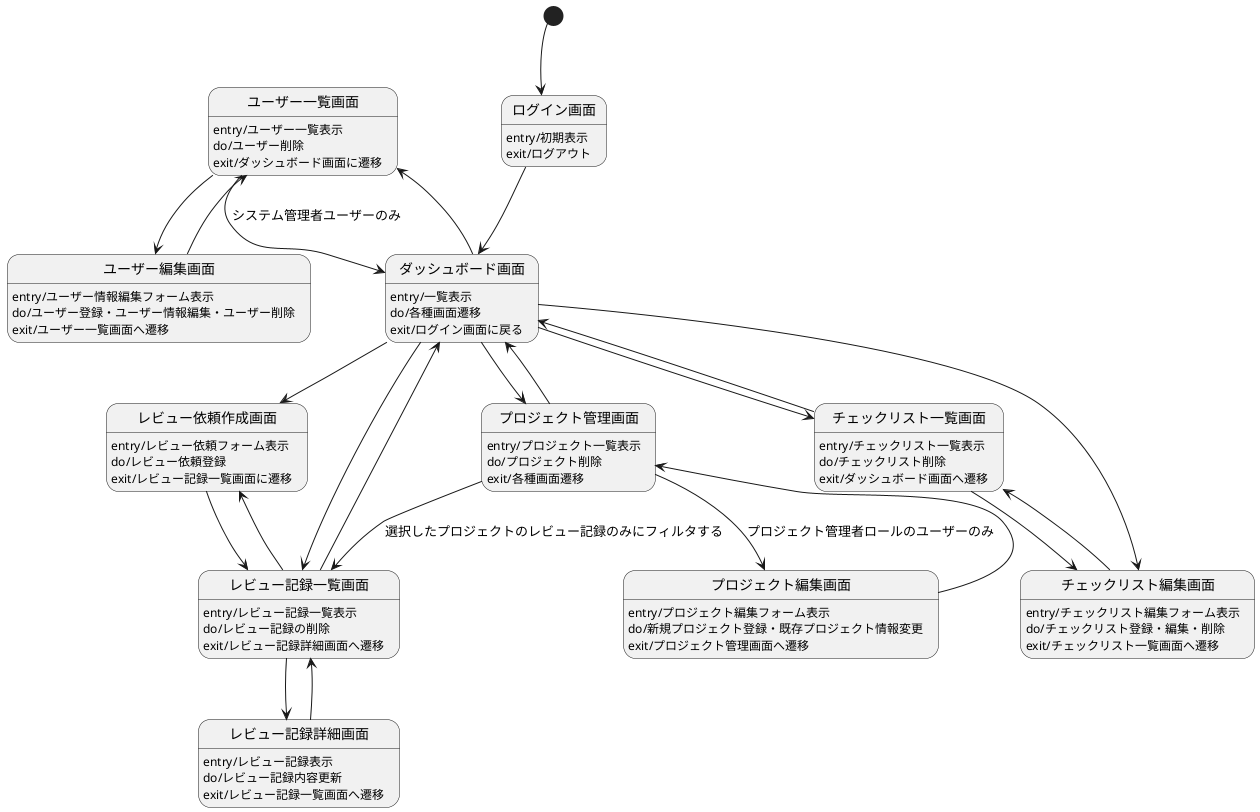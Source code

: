 @startuml

[*] --> ログイン画面
ログイン画面: entry/初期表示
ログイン画面: exit/ログアウト

ログイン画面 --> ダッシュボード画面

ダッシュボード画面: entry/一覧表示
ダッシュボード画面: do/各種画面遷移
ダッシュボード画面: exit/ログイン画面に戻る

ダッシュボード画面 --> レビュー依頼作成画面

レビュー依頼作成画面: entry/レビュー依頼フォーム表示
レビュー依頼作成画面: do/レビュー依頼登録
レビュー依頼作成画面: exit/レビュー記録一覧画面に遷移

ダッシュボード画面 --> レビュー記録一覧画面
レビュー記録一覧画面 --> ダッシュボード画面

レビュー記録一覧画面: entry/レビュー記録一覧表示
レビュー記録一覧画面: do/レビュー記録の削除
レビュー記録一覧画面: exit/レビュー記録詳細画面へ遷移

レビュー記録一覧画面 --> レビュー記録詳細画面
レビュー記録詳細画面 --> レビュー記録一覧画面
レビュー依頼作成画面 --> レビュー記録一覧画面
レビュー記録一覧画面 --> レビュー依頼作成画面

レビュー記録詳細画面: entry/レビュー記録表示
レビュー記録詳細画面: do/レビュー記録内容更新
レビュー記録詳細画面: exit/レビュー記録一覧画面へ遷移

ダッシュボード画面 --> プロジェクト管理画面

プロジェクト管理画面: entry/プロジェクト一覧表示
プロジェクト管理画面: do/プロジェクト削除
プロジェクト管理画面: exit/各種画面遷移

プロジェクト管理画面 --> レビュー記録一覧画面: 選択したプロジェクトのレビュー記録のみにフィルタする
プロジェクト管理画面 --> ダッシュボード画面
プロジェクト管理画面 --> プロジェクト編集画面: プロジェクト管理者ロールのユーザーのみ

プロジェクト編集画面: entry/プロジェクト編集フォーム表示
プロジェクト編集画面: do/新規プロジェクト登録・既存プロジェクト情報変更
プロジェクト編集画面: exit/プロジェクト管理画面へ遷移

プロジェクト編集画面 --> プロジェクト管理画面

ダッシュボード画面 --> ユーザー一覧画面

ユーザー一覧画面: entry/ユーザー一覧表示
ユーザー一覧画面: do/ユーザー削除
ユーザー一覧画面: exit/ダッシュボード画面に遷移

ユーザー一覧画面 --> ダッシュボード画面: システム管理者ユーザーのみ
ユーザー一覧画面 --> ユーザー編集画面

ユーザー編集画面: entry/ユーザー情報編集フォーム表示
ユーザー編集画面: do/ユーザー登録・ユーザー情報編集・ユーザー削除
ユーザー編集画面: exit/ユーザー一覧画面へ遷移

ユーザー編集画面 --> ユーザー一覧画面

ダッシュボード画面 --> チェックリスト一覧画面

チェックリスト一覧画面: entry/チェックリスト一覧表示
チェックリスト一覧画面: do/チェックリスト削除
チェックリスト一覧画面: exit/ダッシュボード画面へ遷移

チェックリスト一覧画面 --> ダッシュボード画面
チェックリスト一覧画面 --> チェックリスト編集画面

チェックリスト編集画面: entry/チェックリスト編集フォーム表示
チェックリスト編集画面: do/チェックリスト登録・編集・削除
チェックリスト編集画面: exit/チェックリスト一覧画面へ遷移

チェックリスト編集画面 --> チェックリスト一覧画面
ダッシュボード画面 --> チェックリスト編集画面


' ##レイアウト##
[*] -[hidden]down-> ログイン画面
ログイン画面 -[hidden]down-> ダッシュボード画面
ダッシュボード画面 -[hidden]down-> レビュー記録一覧画面
ダッシュボード画面 -[hidden]down-> レビュー依頼作成画面
ダッシュボード画面 -[hidden]left-> レビュー依頼作成画面
ダッシュボード画面 -[hidden]up-> ユーザー一覧画面
ダッシュボード画面 -[hidden]right-> ユーザー一覧画面
ダッシュボード画面 -[hidden]right-> チェックリスト編集画面

@enduml